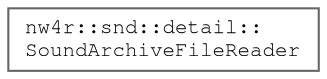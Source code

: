 digraph "Graphical Class Hierarchy"
{
 // LATEX_PDF_SIZE
  bgcolor="transparent";
  edge [fontname=FreeMono,fontsize=10,labelfontname=FreeMono,labelfontsize=10];
  node [fontname=FreeMono,fontsize=10,shape=box,height=0.2,width=0.4];
  rankdir="LR";
  Node0 [label="nw4r::snd::detail::\lSoundArchiveFileReader",height=0.2,width=0.4,color="grey40", fillcolor="white", style="filled",URL="$classnw4r_1_1snd_1_1detail_1_1_sound_archive_file_reader.html",tooltip=" "];
}
